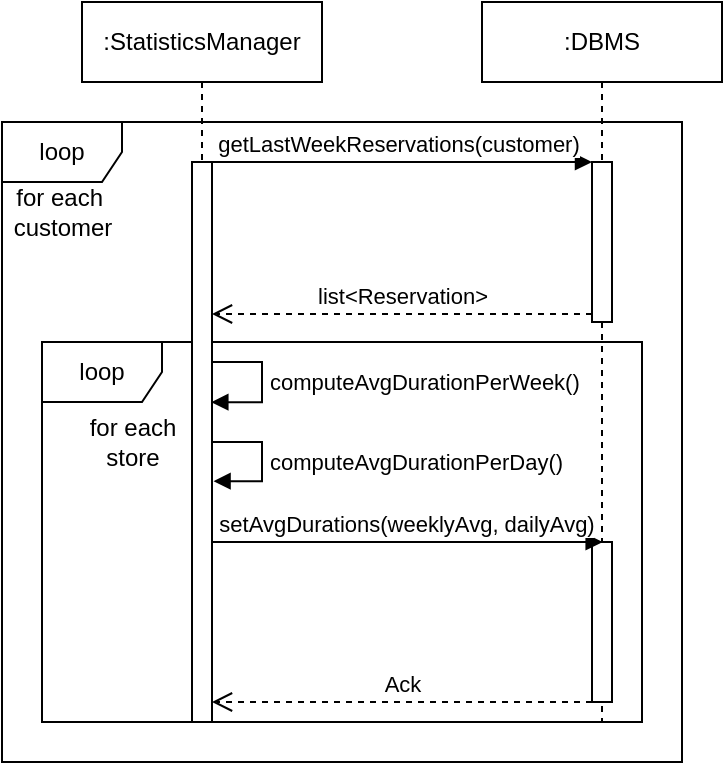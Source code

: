 <mxfile version="13.9.9" type="device"><diagram id="3pW1_D6fCtugZRDtGMTi" name="Page-1"><mxGraphModel dx="1086" dy="846" grid="1" gridSize="10" guides="1" tooltips="1" connect="1" arrows="1" fold="1" page="1" pageScale="1" pageWidth="827" pageHeight="1169" math="0" shadow="0"><root><mxCell id="0"/><mxCell id="1" parent="0"/><mxCell id="F9-xO_RXYi0I0V7JhBpZ-1" value="loop" style="shape=umlFrame;whiteSpace=wrap;html=1;" parent="1" vertex="1"><mxGeometry x="20" y="210" width="300" height="190" as="geometry"/></mxCell><mxCell id="AY6mo7_8ygVgfGTG42SY-10" value="loop" style="shape=umlFrame;whiteSpace=wrap;html=1;" parent="1" vertex="1"><mxGeometry y="100" width="340" height="320" as="geometry"/></mxCell><mxCell id="AY6mo7_8ygVgfGTG42SY-2" value=":StatisticsManager" style="shape=umlLifeline;perimeter=lifelinePerimeter;whiteSpace=wrap;html=1;container=1;collapsible=0;recursiveResize=0;outlineConnect=0;" parent="1" vertex="1"><mxGeometry x="40" y="40" width="120" height="300" as="geometry"/></mxCell><mxCell id="AY6mo7_8ygVgfGTG42SY-3" value=":DBMS" style="shape=umlLifeline;perimeter=lifelinePerimeter;whiteSpace=wrap;html=1;container=1;collapsible=0;recursiveResize=0;outlineConnect=0;" parent="1" vertex="1"><mxGeometry x="240" y="40" width="120" height="360" as="geometry"/></mxCell><mxCell id="AY6mo7_8ygVgfGTG42SY-7" value="" style="html=1;points=[];perimeter=orthogonalPerimeter;" parent="AY6mo7_8ygVgfGTG42SY-3" vertex="1"><mxGeometry x="55" y="80" width="10" height="80" as="geometry"/></mxCell><mxCell id="AY6mo7_8ygVgfGTG42SY-18" value="" style="html=1;points=[];perimeter=orthogonalPerimeter;" parent="AY6mo7_8ygVgfGTG42SY-3" vertex="1"><mxGeometry x="55" y="270" width="10" height="80" as="geometry"/></mxCell><mxCell id="AY6mo7_8ygVgfGTG42SY-8" value="getLastWeekReservations(customer)" style="html=1;verticalAlign=bottom;endArrow=block;entryX=0;entryY=0;" parent="1" source="AY6mo7_8ygVgfGTG42SY-2" target="AY6mo7_8ygVgfGTG42SY-7" edge="1"><mxGeometry relative="1" as="geometry"><mxPoint x="225" y="120" as="sourcePoint"/></mxGeometry></mxCell><mxCell id="AY6mo7_8ygVgfGTG42SY-9" value="list&amp;lt;Reservation&amp;gt;" style="html=1;verticalAlign=bottom;endArrow=open;dashed=1;endSize=8;exitX=0;exitY=0.95;" parent="1" source="AY6mo7_8ygVgfGTG42SY-7" target="AY6mo7_8ygVgfGTG42SY-12" edge="1"><mxGeometry relative="1" as="geometry"><mxPoint x="100" y="198" as="targetPoint"/></mxGeometry></mxCell><mxCell id="AY6mo7_8ygVgfGTG42SY-11" value="for each&amp;nbsp;&lt;br&gt;customer" style="text;html=1;align=center;verticalAlign=middle;resizable=0;points=[];autosize=1;" parent="1" vertex="1"><mxGeometry y="130" width="60" height="30" as="geometry"/></mxCell><mxCell id="AY6mo7_8ygVgfGTG42SY-12" value="" style="html=1;points=[];perimeter=orthogonalPerimeter;" parent="1" vertex="1"><mxGeometry x="95" y="120" width="10" height="280" as="geometry"/></mxCell><mxCell id="AY6mo7_8ygVgfGTG42SY-14" value="computeAvgDurationPerWeek()" style="edgeStyle=orthogonalEdgeStyle;html=1;align=left;spacingLeft=2;endArrow=block;rounded=0;entryX=0.967;entryY=0.429;entryDx=0;entryDy=0;entryPerimeter=0;" parent="1" target="AY6mo7_8ygVgfGTG42SY-12" edge="1"><mxGeometry relative="1" as="geometry"><mxPoint x="105" y="220" as="sourcePoint"/><Array as="points"><mxPoint x="130" y="220"/><mxPoint x="130" y="240"/></Array><mxPoint x="110" y="240" as="targetPoint"/></mxGeometry></mxCell><mxCell id="AY6mo7_8ygVgfGTG42SY-17" value="setAvgDurations(weeklyAvg, dailyAvg)" style="html=1;verticalAlign=bottom;endArrow=block;entryX=0;entryY=0;" parent="1" edge="1"><mxGeometry relative="1" as="geometry"><mxPoint x="104.997" y="310" as="sourcePoint"/><mxPoint x="300.33" y="310" as="targetPoint"/></mxGeometry></mxCell><mxCell id="AY6mo7_8ygVgfGTG42SY-19" value="Ack" style="html=1;verticalAlign=bottom;endArrow=open;dashed=1;endSize=8;exitX=0;exitY=0.95;" parent="1" edge="1"><mxGeometry relative="1" as="geometry"><mxPoint x="105" y="390.0" as="targetPoint"/><mxPoint x="295" y="390.0" as="sourcePoint"/></mxGeometry></mxCell><mxCell id="F9-xO_RXYi0I0V7JhBpZ-2" value="for each&lt;br&gt;store" style="text;html=1;align=center;verticalAlign=middle;resizable=0;points=[];autosize=1;" parent="1" vertex="1"><mxGeometry x="35" y="245" width="60" height="30" as="geometry"/></mxCell><mxCell id="F9-xO_RXYi0I0V7JhBpZ-3" value="computeAvgDurationPerDay()" style="edgeStyle=orthogonalEdgeStyle;html=1;align=left;spacingLeft=2;endArrow=block;rounded=0;entryX=1.078;entryY=0.57;entryDx=0;entryDy=0;entryPerimeter=0;" parent="1" target="AY6mo7_8ygVgfGTG42SY-12" edge="1"><mxGeometry relative="1" as="geometry"><mxPoint x="105" y="260" as="sourcePoint"/><Array as="points"><mxPoint x="130" y="260"/><mxPoint x="130" y="280"/></Array><mxPoint x="110" y="280" as="targetPoint"/></mxGeometry></mxCell></root></mxGraphModel></diagram></mxfile>